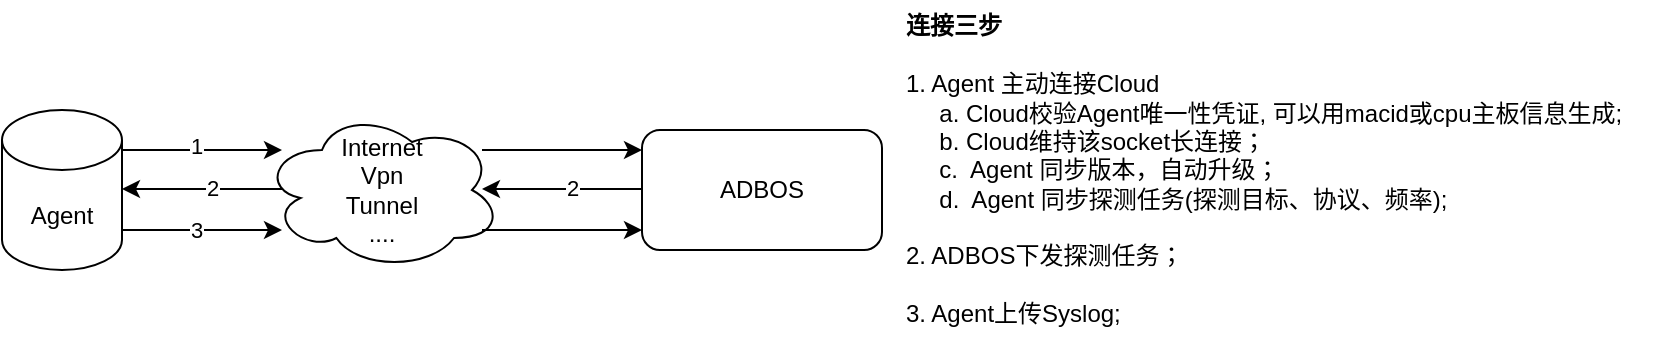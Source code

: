 <mxfile version="24.7.4">
  <diagram name="第 1 页" id="nr-eTf154ASCj6OeRAAO">
    <mxGraphModel dx="1434" dy="738" grid="1" gridSize="10" guides="1" tooltips="1" connect="1" arrows="1" fold="1" page="1" pageScale="1" pageWidth="850" pageHeight="1100" math="0" shadow="0">
      <root>
        <mxCell id="0" />
        <mxCell id="1" parent="0" />
        <mxCell id="GvlZgMZ8ljknxEg-3n6c-1" value="ADBOS" style="rounded=1;whiteSpace=wrap;html=1;" vertex="1" parent="1">
          <mxGeometry x="330" y="70" width="120" height="60" as="geometry" />
        </mxCell>
        <mxCell id="GvlZgMZ8ljknxEg-3n6c-2" value="Internet&lt;div&gt;Vpn&lt;/div&gt;&lt;div&gt;Tunnel&lt;/div&gt;&lt;div&gt;....&lt;/div&gt;" style="ellipse;shape=cloud;whiteSpace=wrap;html=1;" vertex="1" parent="1">
          <mxGeometry x="140" y="60" width="120" height="80" as="geometry" />
        </mxCell>
        <mxCell id="GvlZgMZ8ljknxEg-3n6c-3" value="Agent" style="shape=cylinder3;whiteSpace=wrap;html=1;boundedLbl=1;backgroundOutline=1;size=15;" vertex="1" parent="1">
          <mxGeometry x="10" y="60" width="60" height="80" as="geometry" />
        </mxCell>
        <mxCell id="GvlZgMZ8ljknxEg-3n6c-4" style="edgeStyle=orthogonalEdgeStyle;rounded=0;orthogonalLoop=1;jettySize=auto;html=1;" edge="1" parent="1">
          <mxGeometry relative="1" as="geometry">
            <mxPoint x="70" y="80" as="sourcePoint" />
            <mxPoint x="150" y="80" as="targetPoint" />
          </mxGeometry>
        </mxCell>
        <mxCell id="GvlZgMZ8ljknxEg-3n6c-17" value="1" style="edgeLabel;html=1;align=center;verticalAlign=middle;resizable=0;points=[];" vertex="1" connectable="0" parent="GvlZgMZ8ljknxEg-3n6c-4">
          <mxGeometry x="-0.087" y="2" relative="1" as="geometry">
            <mxPoint as="offset" />
          </mxGeometry>
        </mxCell>
        <mxCell id="GvlZgMZ8ljknxEg-3n6c-10" value="&lt;div&gt;&lt;b&gt;连接三步&lt;/b&gt;&lt;/div&gt;&lt;div&gt;&lt;b&gt;&lt;br&gt;&lt;/b&gt;&lt;/div&gt;1. Agent 主动连接Cloud&lt;div&gt;&amp;nbsp; &amp;nbsp; &amp;nbsp;a. Cloud校验Agent唯一性凭证,&amp;nbsp;&lt;span style=&quot;background-color: initial;&quot;&gt;可以用macid或cpu主板信息生成;&lt;/span&gt;&lt;/div&gt;&lt;div&gt;&amp;nbsp; &amp;nbsp; &amp;nbsp;b. Cloud维持该socket长连接；&lt;/div&gt;&lt;div&gt;&amp;nbsp; &amp;nbsp; &amp;nbsp;c.&amp;nbsp; Agent 同步版本，自动升级；&lt;/div&gt;&lt;div&gt;&amp;nbsp; &amp;nbsp; &amp;nbsp;d.&amp;nbsp; Agent 同步探测任务(探测目标、协议、频率);&lt;/div&gt;&lt;div&gt;&lt;br&gt;&lt;/div&gt;&lt;div&gt;2. ADBOS下发探测任务；&lt;/div&gt;&lt;div&gt;&lt;br&gt;&lt;/div&gt;&lt;div&gt;3. Agent上传Syslog;&lt;/div&gt;" style="text;html=1;align=left;verticalAlign=middle;resizable=0;points=[];autosize=1;strokeColor=none;fillColor=none;" vertex="1" parent="1">
          <mxGeometry x="460" y="5" width="380" height="170" as="geometry" />
        </mxCell>
        <mxCell id="GvlZgMZ8ljknxEg-3n6c-12" value="" style="endArrow=classic;html=1;rounded=0;exitX=1;exitY=1;exitDx=0;exitDy=-15;exitPerimeter=0;" edge="1" parent="1">
          <mxGeometry width="50" height="50" relative="1" as="geometry">
            <mxPoint x="70" y="120" as="sourcePoint" />
            <mxPoint x="150" y="120" as="targetPoint" />
          </mxGeometry>
        </mxCell>
        <mxCell id="GvlZgMZ8ljknxEg-3n6c-16" value="3" style="edgeLabel;html=1;align=center;verticalAlign=middle;resizable=0;points=[];" vertex="1" connectable="0" parent="GvlZgMZ8ljknxEg-3n6c-12">
          <mxGeometry x="-0.075" relative="1" as="geometry">
            <mxPoint as="offset" />
          </mxGeometry>
        </mxCell>
        <mxCell id="GvlZgMZ8ljknxEg-3n6c-13" value="" style="endArrow=classic;html=1;rounded=0;" edge="1" parent="1">
          <mxGeometry width="50" height="50" relative="1" as="geometry">
            <mxPoint x="250" y="80" as="sourcePoint" />
            <mxPoint x="330" y="80" as="targetPoint" />
          </mxGeometry>
        </mxCell>
        <mxCell id="GvlZgMZ8ljknxEg-3n6c-15" style="edgeStyle=orthogonalEdgeStyle;rounded=0;orthogonalLoop=1;jettySize=auto;html=1;entryX=0.875;entryY=0.5;entryDx=0;entryDy=0;entryPerimeter=0;" edge="1" parent="1">
          <mxGeometry relative="1" as="geometry">
            <mxPoint x="330" y="99.5" as="sourcePoint" />
            <mxPoint x="250" y="99.5" as="targetPoint" />
          </mxGeometry>
        </mxCell>
        <mxCell id="GvlZgMZ8ljknxEg-3n6c-19" value="2" style="edgeLabel;html=1;align=center;verticalAlign=middle;resizable=0;points=[];" vertex="1" connectable="0" parent="GvlZgMZ8ljknxEg-3n6c-15">
          <mxGeometry x="-0.124" y="-1" relative="1" as="geometry">
            <mxPoint as="offset" />
          </mxGeometry>
        </mxCell>
        <mxCell id="GvlZgMZ8ljknxEg-3n6c-21" value="" style="endArrow=classic;html=1;rounded=0;" edge="1" parent="1">
          <mxGeometry width="50" height="50" relative="1" as="geometry">
            <mxPoint x="250" y="120" as="sourcePoint" />
            <mxPoint x="330" y="120" as="targetPoint" />
          </mxGeometry>
        </mxCell>
        <mxCell id="GvlZgMZ8ljknxEg-3n6c-32" style="edgeStyle=orthogonalEdgeStyle;rounded=0;orthogonalLoop=1;jettySize=auto;html=1;entryX=0.875;entryY=0.5;entryDx=0;entryDy=0;entryPerimeter=0;" edge="1" parent="1">
          <mxGeometry relative="1" as="geometry">
            <mxPoint x="150" y="99.5" as="sourcePoint" />
            <mxPoint x="70" y="99.5" as="targetPoint" />
          </mxGeometry>
        </mxCell>
        <mxCell id="GvlZgMZ8ljknxEg-3n6c-33" value="2" style="edgeLabel;html=1;align=center;verticalAlign=middle;resizable=0;points=[];" vertex="1" connectable="0" parent="GvlZgMZ8ljknxEg-3n6c-32">
          <mxGeometry x="-0.124" y="-1" relative="1" as="geometry">
            <mxPoint as="offset" />
          </mxGeometry>
        </mxCell>
      </root>
    </mxGraphModel>
  </diagram>
</mxfile>
